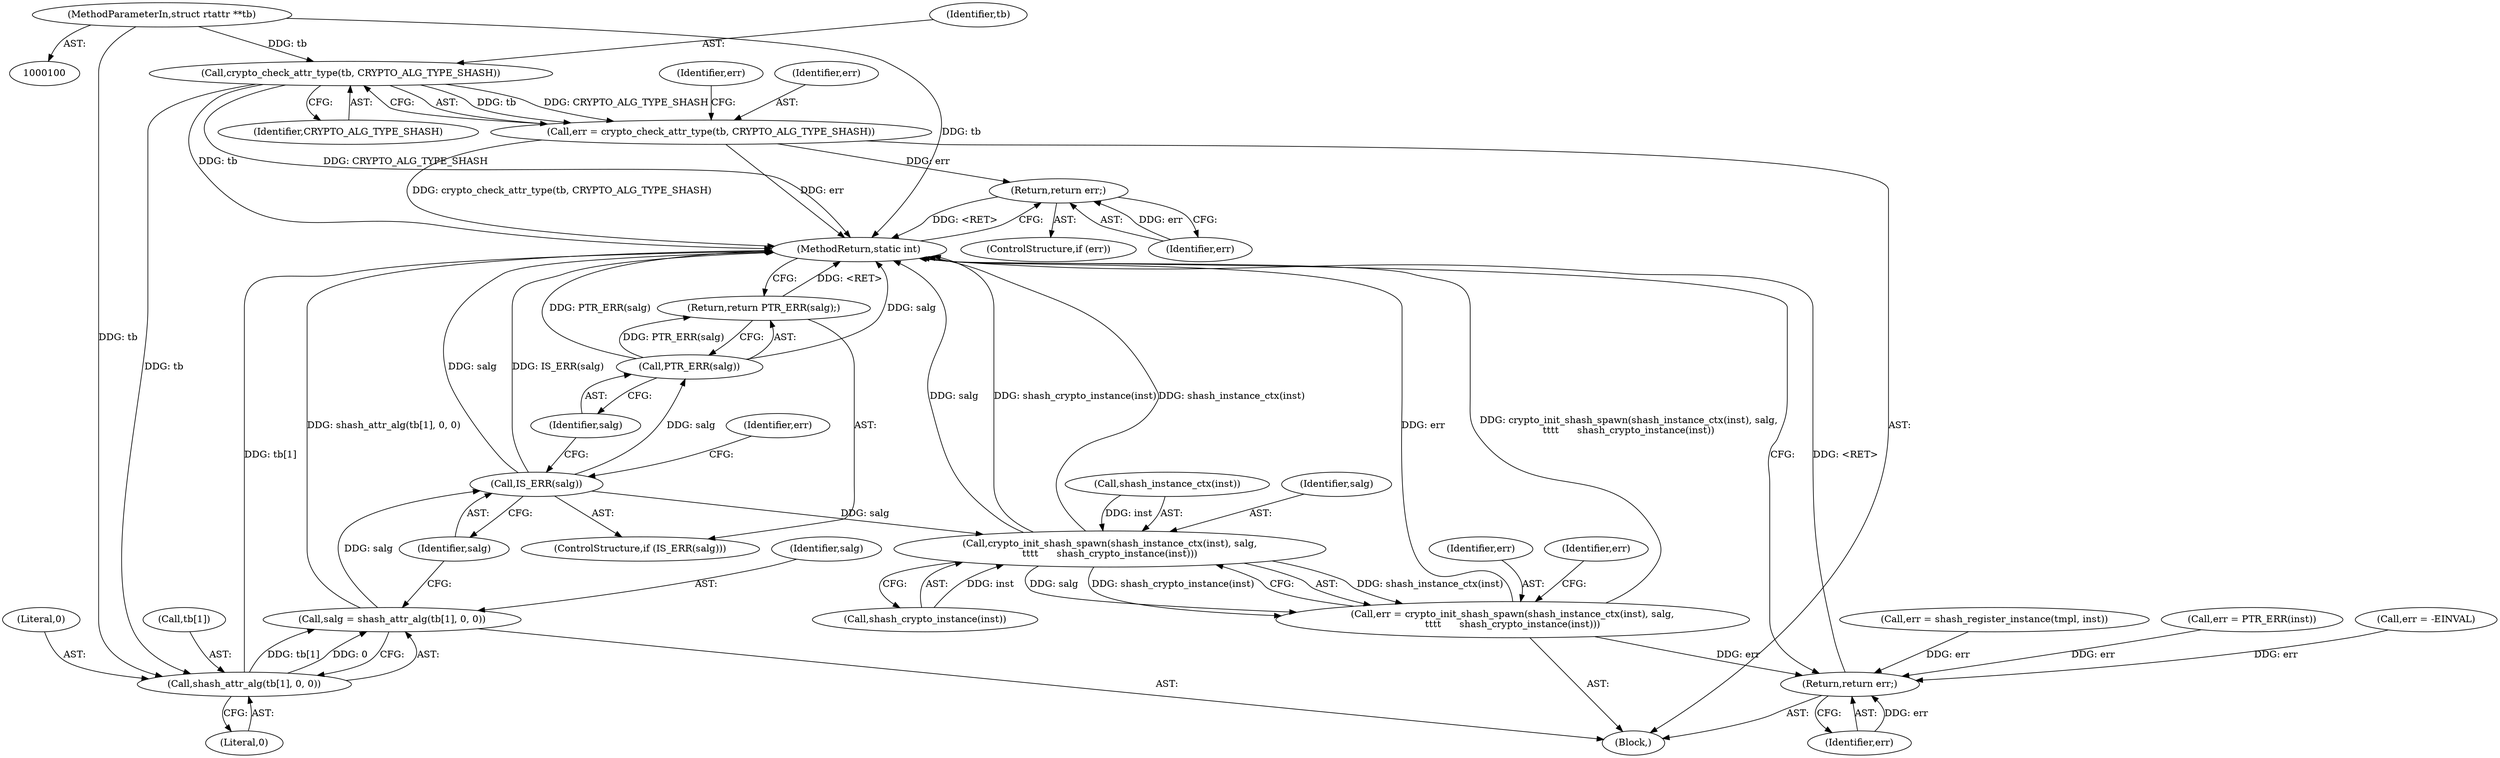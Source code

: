 digraph "0_linux_af3ff8045bbf3e32f1a448542e73abb4c8ceb6f1@API" {
"1000112" [label="(Call,crypto_check_attr_type(tb, CRYPTO_ALG_TYPE_SHASH))"];
"1000102" [label="(MethodParameterIn,struct rtattr **tb)"];
"1000110" [label="(Call,err = crypto_check_attr_type(tb, CRYPTO_ALG_TYPE_SHASH))"];
"1000117" [label="(Return,return err;)"];
"1000121" [label="(Call,shash_attr_alg(tb[1], 0, 0))"];
"1000119" [label="(Call,salg = shash_attr_alg(tb[1], 0, 0))"];
"1000128" [label="(Call,IS_ERR(salg))"];
"1000131" [label="(Call,PTR_ERR(salg))"];
"1000130" [label="(Return,return PTR_ERR(salg);)"];
"1000181" [label="(Call,crypto_init_shash_spawn(shash_instance_ctx(inst), salg,\n\t\t\t\t      shash_crypto_instance(inst)))"];
"1000179" [label="(Call,err = crypto_init_shash_spawn(shash_instance_ctx(inst), salg,\n\t\t\t\t      shash_crypto_instance(inst)))"];
"1000344" [label="(Return,return err;)"];
"1000130" [label="(Return,return PTR_ERR(salg);)"];
"1000113" [label="(Identifier,tb)"];
"1000131" [label="(Call,PTR_ERR(salg))"];
"1000344" [label="(Return,return err;)"];
"1000185" [label="(Call,shash_crypto_instance(inst))"];
"1000345" [label="(Identifier,err)"];
"1000115" [label="(ControlStructure,if (err))"];
"1000119" [label="(Call,salg = shash_attr_alg(tb[1], 0, 0))"];
"1000329" [label="(Call,err = shash_register_instance(tmpl, inst))"];
"1000122" [label="(Call,tb[1])"];
"1000346" [label="(MethodReturn,static int)"];
"1000114" [label="(Identifier,CRYPTO_ALG_TYPE_SHASH)"];
"1000126" [label="(Literal,0)"];
"1000181" [label="(Call,crypto_init_shash_spawn(shash_instance_ctx(inst), salg,\n\t\t\t\t      shash_crypto_instance(inst)))"];
"1000116" [label="(Identifier,err)"];
"1000134" [label="(Identifier,err)"];
"1000180" [label="(Identifier,err)"];
"1000127" [label="(ControlStructure,if (IS_ERR(salg)))"];
"1000125" [label="(Literal,0)"];
"1000184" [label="(Identifier,salg)"];
"1000111" [label="(Identifier,err)"];
"1000117" [label="(Return,return err;)"];
"1000132" [label="(Identifier,salg)"];
"1000128" [label="(Call,IS_ERR(salg))"];
"1000188" [label="(Identifier,err)"];
"1000112" [label="(Call,crypto_check_attr_type(tb, CRYPTO_ALG_TYPE_SHASH))"];
"1000171" [label="(Call,err = PTR_ERR(inst))"];
"1000103" [label="(Block,)"];
"1000120" [label="(Identifier,salg)"];
"1000179" [label="(Call,err = crypto_init_shash_spawn(shash_instance_ctx(inst), salg,\n\t\t\t\t      shash_crypto_instance(inst)))"];
"1000110" [label="(Call,err = crypto_check_attr_type(tb, CRYPTO_ALG_TYPE_SHASH))"];
"1000129" [label="(Identifier,salg)"];
"1000133" [label="(Call,err = -EINVAL)"];
"1000118" [label="(Identifier,err)"];
"1000121" [label="(Call,shash_attr_alg(tb[1], 0, 0))"];
"1000102" [label="(MethodParameterIn,struct rtattr **tb)"];
"1000182" [label="(Call,shash_instance_ctx(inst))"];
"1000112" -> "1000110"  [label="AST: "];
"1000112" -> "1000114"  [label="CFG: "];
"1000113" -> "1000112"  [label="AST: "];
"1000114" -> "1000112"  [label="AST: "];
"1000110" -> "1000112"  [label="CFG: "];
"1000112" -> "1000346"  [label="DDG: CRYPTO_ALG_TYPE_SHASH"];
"1000112" -> "1000346"  [label="DDG: tb"];
"1000112" -> "1000110"  [label="DDG: tb"];
"1000112" -> "1000110"  [label="DDG: CRYPTO_ALG_TYPE_SHASH"];
"1000102" -> "1000112"  [label="DDG: tb"];
"1000112" -> "1000121"  [label="DDG: tb"];
"1000102" -> "1000100"  [label="AST: "];
"1000102" -> "1000346"  [label="DDG: tb"];
"1000102" -> "1000121"  [label="DDG: tb"];
"1000110" -> "1000103"  [label="AST: "];
"1000111" -> "1000110"  [label="AST: "];
"1000116" -> "1000110"  [label="CFG: "];
"1000110" -> "1000346"  [label="DDG: crypto_check_attr_type(tb, CRYPTO_ALG_TYPE_SHASH)"];
"1000110" -> "1000346"  [label="DDG: err"];
"1000110" -> "1000117"  [label="DDG: err"];
"1000117" -> "1000115"  [label="AST: "];
"1000117" -> "1000118"  [label="CFG: "];
"1000118" -> "1000117"  [label="AST: "];
"1000346" -> "1000117"  [label="CFG: "];
"1000117" -> "1000346"  [label="DDG: <RET>"];
"1000118" -> "1000117"  [label="DDG: err"];
"1000121" -> "1000119"  [label="AST: "];
"1000121" -> "1000126"  [label="CFG: "];
"1000122" -> "1000121"  [label="AST: "];
"1000125" -> "1000121"  [label="AST: "];
"1000126" -> "1000121"  [label="AST: "];
"1000119" -> "1000121"  [label="CFG: "];
"1000121" -> "1000346"  [label="DDG: tb[1]"];
"1000121" -> "1000119"  [label="DDG: tb[1]"];
"1000121" -> "1000119"  [label="DDG: 0"];
"1000119" -> "1000103"  [label="AST: "];
"1000120" -> "1000119"  [label="AST: "];
"1000129" -> "1000119"  [label="CFG: "];
"1000119" -> "1000346"  [label="DDG: shash_attr_alg(tb[1], 0, 0)"];
"1000119" -> "1000128"  [label="DDG: salg"];
"1000128" -> "1000127"  [label="AST: "];
"1000128" -> "1000129"  [label="CFG: "];
"1000129" -> "1000128"  [label="AST: "];
"1000132" -> "1000128"  [label="CFG: "];
"1000134" -> "1000128"  [label="CFG: "];
"1000128" -> "1000346"  [label="DDG: salg"];
"1000128" -> "1000346"  [label="DDG: IS_ERR(salg)"];
"1000128" -> "1000131"  [label="DDG: salg"];
"1000128" -> "1000181"  [label="DDG: salg"];
"1000131" -> "1000130"  [label="AST: "];
"1000131" -> "1000132"  [label="CFG: "];
"1000132" -> "1000131"  [label="AST: "];
"1000130" -> "1000131"  [label="CFG: "];
"1000131" -> "1000346"  [label="DDG: salg"];
"1000131" -> "1000346"  [label="DDG: PTR_ERR(salg)"];
"1000131" -> "1000130"  [label="DDG: PTR_ERR(salg)"];
"1000130" -> "1000127"  [label="AST: "];
"1000346" -> "1000130"  [label="CFG: "];
"1000130" -> "1000346"  [label="DDG: <RET>"];
"1000181" -> "1000179"  [label="AST: "];
"1000181" -> "1000185"  [label="CFG: "];
"1000182" -> "1000181"  [label="AST: "];
"1000184" -> "1000181"  [label="AST: "];
"1000185" -> "1000181"  [label="AST: "];
"1000179" -> "1000181"  [label="CFG: "];
"1000181" -> "1000346"  [label="DDG: shash_crypto_instance(inst)"];
"1000181" -> "1000346"  [label="DDG: shash_instance_ctx(inst)"];
"1000181" -> "1000346"  [label="DDG: salg"];
"1000181" -> "1000179"  [label="DDG: shash_instance_ctx(inst)"];
"1000181" -> "1000179"  [label="DDG: salg"];
"1000181" -> "1000179"  [label="DDG: shash_crypto_instance(inst)"];
"1000182" -> "1000181"  [label="DDG: inst"];
"1000185" -> "1000181"  [label="DDG: inst"];
"1000179" -> "1000103"  [label="AST: "];
"1000180" -> "1000179"  [label="AST: "];
"1000188" -> "1000179"  [label="CFG: "];
"1000179" -> "1000346"  [label="DDG: crypto_init_shash_spawn(shash_instance_ctx(inst), salg,\n\t\t\t\t      shash_crypto_instance(inst))"];
"1000179" -> "1000346"  [label="DDG: err"];
"1000179" -> "1000344"  [label="DDG: err"];
"1000344" -> "1000103"  [label="AST: "];
"1000344" -> "1000345"  [label="CFG: "];
"1000345" -> "1000344"  [label="AST: "];
"1000346" -> "1000344"  [label="CFG: "];
"1000344" -> "1000346"  [label="DDG: <RET>"];
"1000345" -> "1000344"  [label="DDG: err"];
"1000171" -> "1000344"  [label="DDG: err"];
"1000133" -> "1000344"  [label="DDG: err"];
"1000329" -> "1000344"  [label="DDG: err"];
}
